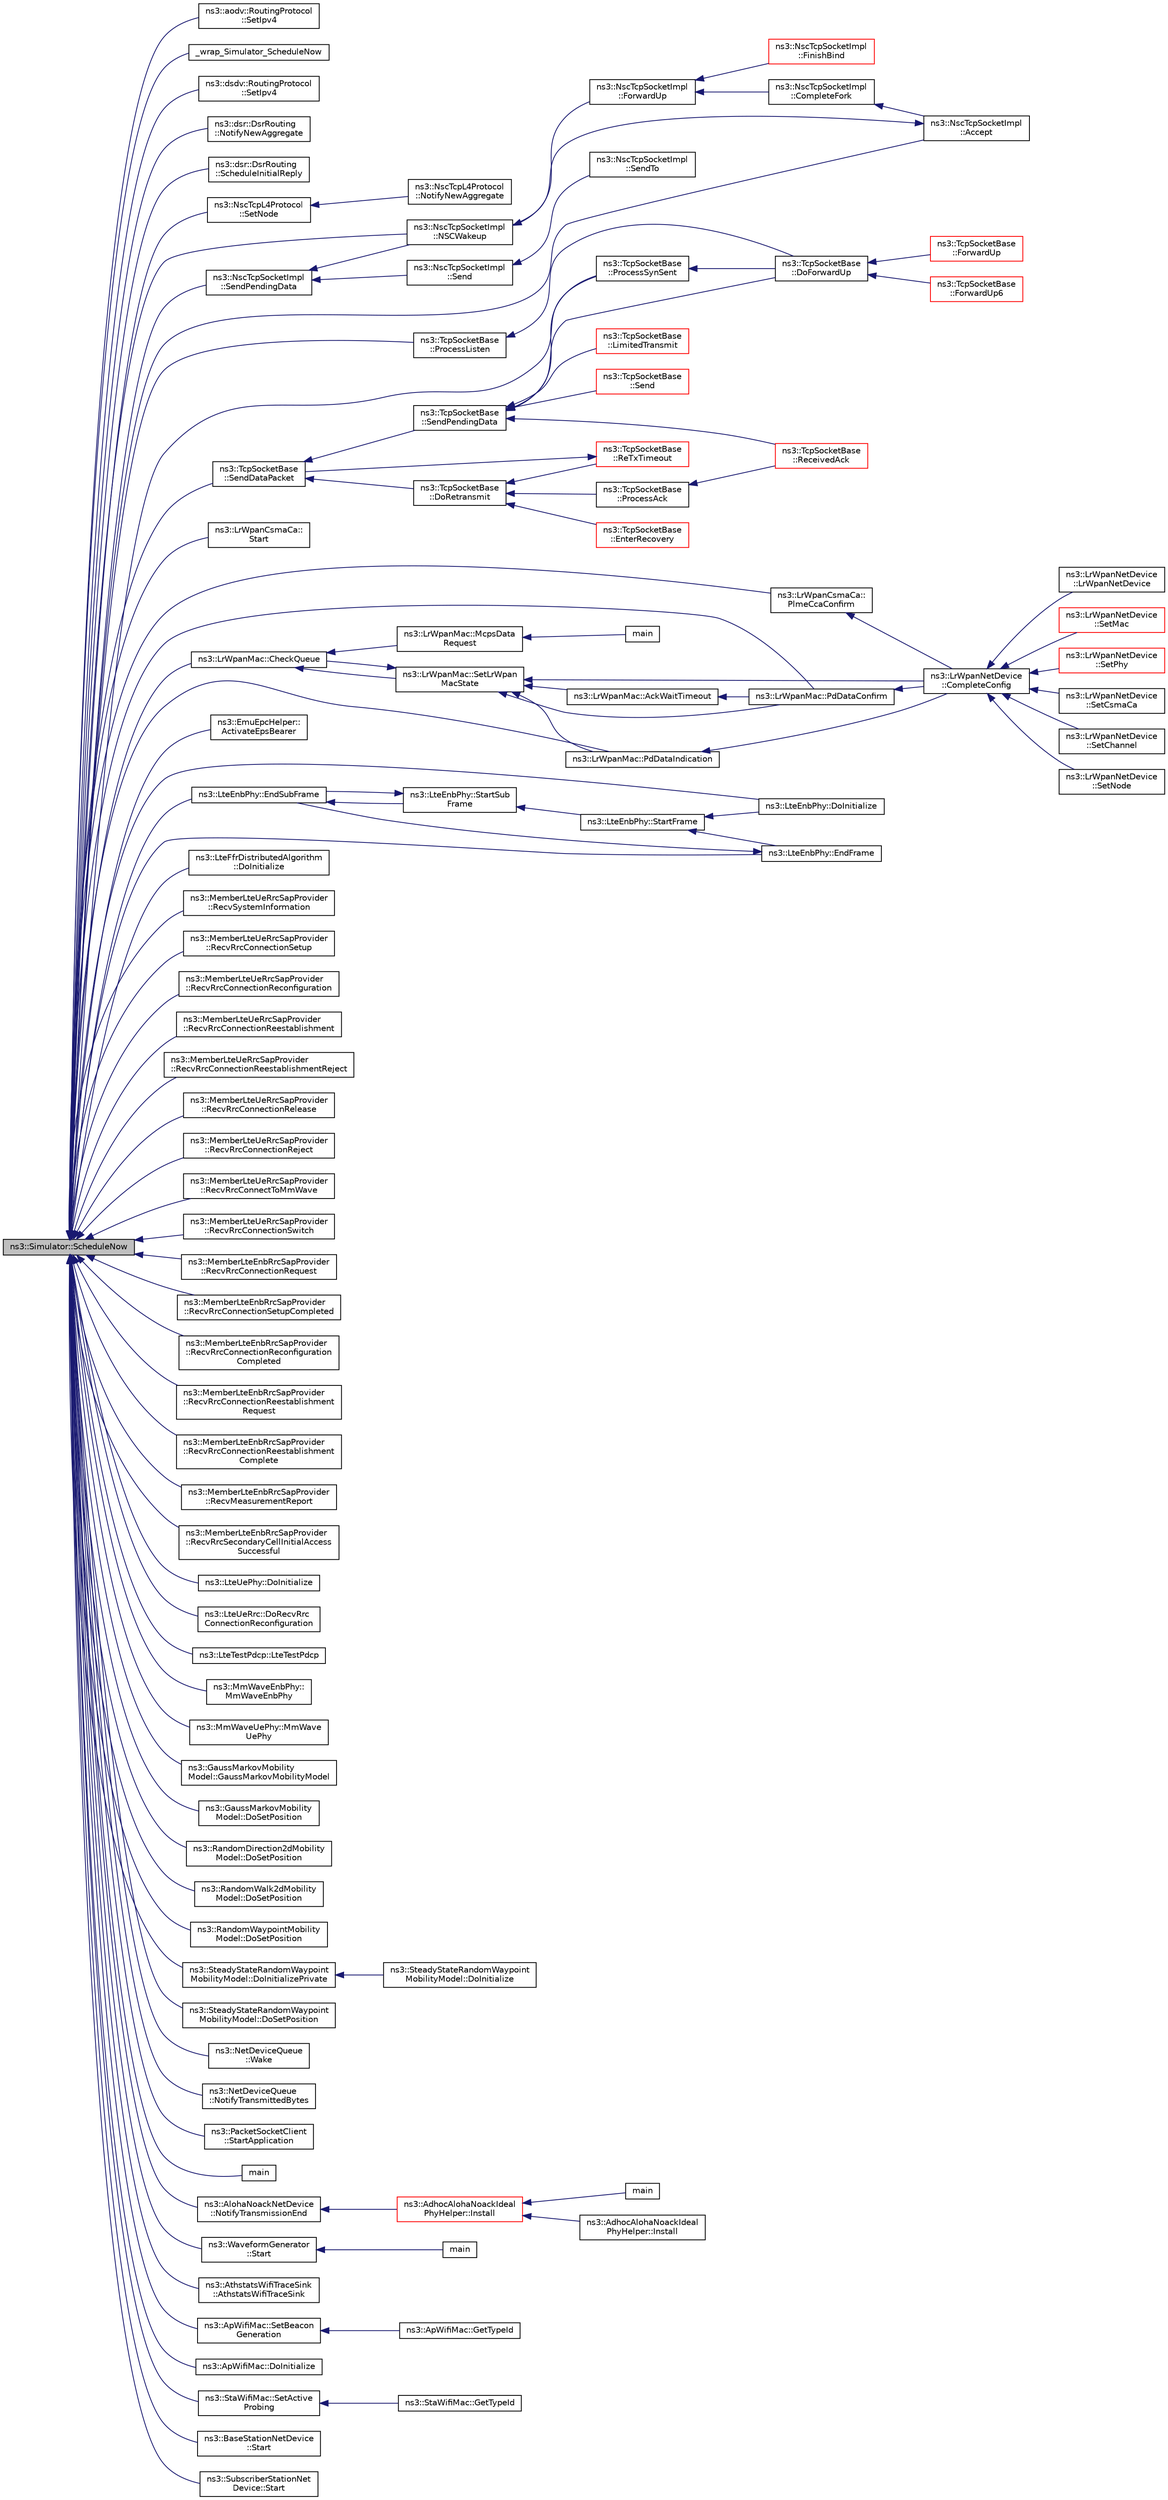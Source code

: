digraph "ns3::Simulator::ScheduleNow"
{
  edge [fontname="Helvetica",fontsize="10",labelfontname="Helvetica",labelfontsize="10"];
  node [fontname="Helvetica",fontsize="10",shape=record];
  rankdir="LR";
  Node1 [label="ns3::Simulator::ScheduleNow",height=0.2,width=0.4,color="black", fillcolor="grey75", style="filled", fontcolor="black"];
  Node1 -> Node2 [dir="back",color="midnightblue",fontsize="10",style="solid"];
  Node2 [label="ns3::aodv::RoutingProtocol\l::SetIpv4",height=0.2,width=0.4,color="black", fillcolor="white", style="filled",URL="$db/dd0/classns3_1_1aodv_1_1RoutingProtocol.html#a34df0b3e287abea45d48ab7c8162e183"];
  Node1 -> Node3 [dir="back",color="midnightblue",fontsize="10",style="solid"];
  Node3 [label="_wrap_Simulator_ScheduleNow",height=0.2,width=0.4,color="black", fillcolor="white", style="filled",URL="$dc/d33/module__helpers_8cc.html#a0ad16f4da8443dbca388037a2d726acc"];
  Node1 -> Node4 [dir="back",color="midnightblue",fontsize="10",style="solid"];
  Node4 [label="ns3::dsdv::RoutingProtocol\l::SetIpv4",height=0.2,width=0.4,color="black", fillcolor="white", style="filled",URL="$de/dca/classns3_1_1dsdv_1_1RoutingProtocol.html#aab88c62fbd0567cf31d185cb58b23a44"];
  Node1 -> Node5 [dir="back",color="midnightblue",fontsize="10",style="solid"];
  Node5 [label="ns3::dsr::DsrRouting\l::NotifyNewAggregate",height=0.2,width=0.4,color="black", fillcolor="white", style="filled",URL="$df/d32/classns3_1_1dsr_1_1DsrRouting.html#a7742bf3036dba9f9b24906b959be728e"];
  Node1 -> Node6 [dir="back",color="midnightblue",fontsize="10",style="solid"];
  Node6 [label="ns3::dsr::DsrRouting\l::ScheduleInitialReply",height=0.2,width=0.4,color="black", fillcolor="white", style="filled",URL="$df/d32/classns3_1_1dsr_1_1DsrRouting.html#a9987b38297fb1a4f4e175d5b81853464"];
  Node1 -> Node7 [dir="back",color="midnightblue",fontsize="10",style="solid"];
  Node7 [label="ns3::NscTcpL4Protocol\l::SetNode",height=0.2,width=0.4,color="black", fillcolor="white", style="filled",URL="$dd/dfe/classns3_1_1NscTcpL4Protocol.html#a4ed1c16d77da3bc0154c71f623a0f445"];
  Node7 -> Node8 [dir="back",color="midnightblue",fontsize="10",style="solid"];
  Node8 [label="ns3::NscTcpL4Protocol\l::NotifyNewAggregate",height=0.2,width=0.4,color="black", fillcolor="white", style="filled",URL="$dd/dfe/classns3_1_1NscTcpL4Protocol.html#a423e33bc38d6f04ba6c54f7ce2647565"];
  Node1 -> Node9 [dir="back",color="midnightblue",fontsize="10",style="solid"];
  Node9 [label="ns3::NscTcpSocketImpl\l::NSCWakeup",height=0.2,width=0.4,color="black", fillcolor="white", style="filled",URL="$d5/d8e/classns3_1_1NscTcpSocketImpl.html#aa5ec88a8104a8bae88dcb38cf32d5979",tooltip="Called by NscTcpSocketImpl::ForwardUp() "];
  Node9 -> Node10 [dir="back",color="midnightblue",fontsize="10",style="solid"];
  Node10 [label="ns3::NscTcpSocketImpl\l::ForwardUp",height=0.2,width=0.4,color="black", fillcolor="white", style="filled",URL="$d5/d8e/classns3_1_1NscTcpSocketImpl.html#a39838d4cdb10b8ff73d7afdbcdc96b8b",tooltip="Called by the L3 protocol when it received a packet to pass on to TCP. "];
  Node10 -> Node11 [dir="back",color="midnightblue",fontsize="10",style="solid"];
  Node11 [label="ns3::NscTcpSocketImpl\l::FinishBind",height=0.2,width=0.4,color="red", fillcolor="white", style="filled",URL="$d5/d8e/classns3_1_1NscTcpSocketImpl.html#af1e9f25dc27096602fff1b0f6924d9f7"];
  Node10 -> Node12 [dir="back",color="midnightblue",fontsize="10",style="solid"];
  Node12 [label="ns3::NscTcpSocketImpl\l::CompleteFork",height=0.2,width=0.4,color="black", fillcolor="white", style="filled",URL="$d5/d8e/classns3_1_1NscTcpSocketImpl.html#a97c12e4b7625d21acce2bee3abfd87c4",tooltip="Complete the Fork operations (after a connection has been accepted) "];
  Node12 -> Node13 [dir="back",color="midnightblue",fontsize="10",style="solid"];
  Node13 [label="ns3::NscTcpSocketImpl\l::Accept",height=0.2,width=0.4,color="black", fillcolor="white", style="filled",URL="$d5/d8e/classns3_1_1NscTcpSocketImpl.html#a95aacc7321726467d1b0daaf6bbdd986",tooltip="Accept an incoming connection. "];
  Node13 -> Node9 [dir="back",color="midnightblue",fontsize="10",style="solid"];
  Node1 -> Node13 [dir="back",color="midnightblue",fontsize="10",style="solid"];
  Node1 -> Node14 [dir="back",color="midnightblue",fontsize="10",style="solid"];
  Node14 [label="ns3::NscTcpSocketImpl\l::SendPendingData",height=0.2,width=0.4,color="black", fillcolor="white", style="filled",URL="$d5/d8e/classns3_1_1NscTcpSocketImpl.html#a3c1fd801a0fcfdb7ff7ec9e8ffaacae1",tooltip="Send all the pending data. "];
  Node14 -> Node15 [dir="back",color="midnightblue",fontsize="10",style="solid"];
  Node15 [label="ns3::NscTcpSocketImpl\l::Send",height=0.2,width=0.4,color="black", fillcolor="white", style="filled",URL="$d5/d8e/classns3_1_1NscTcpSocketImpl.html#a1623a6154bf55e526dfccdc90edd73bd",tooltip="Send data (or dummy data) to the remote host. "];
  Node15 -> Node16 [dir="back",color="midnightblue",fontsize="10",style="solid"];
  Node16 [label="ns3::NscTcpSocketImpl\l::SendTo",height=0.2,width=0.4,color="black", fillcolor="white", style="filled",URL="$d5/d8e/classns3_1_1NscTcpSocketImpl.html#af57597dcb4e66ed155fe9ebea9c7a7da",tooltip="Send data to a specified peer. "];
  Node14 -> Node9 [dir="back",color="midnightblue",fontsize="10",style="solid"];
  Node1 -> Node17 [dir="back",color="midnightblue",fontsize="10",style="solid"];
  Node17 [label="ns3::TcpSocketBase\l::ProcessListen",height=0.2,width=0.4,color="black", fillcolor="white", style="filled",URL="$d1/d45/classns3_1_1TcpSocketBase.html#adc3976e8b42e884f5d99def1d5e2647f",tooltip="Received a packet upon LISTEN state. "];
  Node17 -> Node18 [dir="back",color="midnightblue",fontsize="10",style="solid"];
  Node18 [label="ns3::TcpSocketBase\l::DoForwardUp",height=0.2,width=0.4,color="black", fillcolor="white", style="filled",URL="$d1/d45/classns3_1_1TcpSocketBase.html#ad5e7b21b9e9371bf9c19da5d3c56aac1",tooltip="Called by TcpSocketBase::ForwardUp{,6}(). "];
  Node18 -> Node19 [dir="back",color="midnightblue",fontsize="10",style="solid"];
  Node19 [label="ns3::TcpSocketBase\l::ForwardUp",height=0.2,width=0.4,color="red", fillcolor="white", style="filled",URL="$d1/d45/classns3_1_1TcpSocketBase.html#a2ebbcb9713facc9481341fcd972cdd82",tooltip="Called by the L3 protocol when it received a packet to pass on to TCP. "];
  Node18 -> Node20 [dir="back",color="midnightblue",fontsize="10",style="solid"];
  Node20 [label="ns3::TcpSocketBase\l::ForwardUp6",height=0.2,width=0.4,color="red", fillcolor="white", style="filled",URL="$d1/d45/classns3_1_1TcpSocketBase.html#aa0cd34b3562685596b2c3fd1e6a42a6f",tooltip="Called by the L3 protocol when it received a packet to pass on to TCP. "];
  Node1 -> Node21 [dir="back",color="midnightblue",fontsize="10",style="solid"];
  Node21 [label="ns3::TcpSocketBase\l::ProcessSynSent",height=0.2,width=0.4,color="black", fillcolor="white", style="filled",URL="$d1/d45/classns3_1_1TcpSocketBase.html#a2e9b990c6a4d686291033a393290906b",tooltip="Received a packet upon SYN_SENT. "];
  Node21 -> Node18 [dir="back",color="midnightblue",fontsize="10",style="solid"];
  Node1 -> Node22 [dir="back",color="midnightblue",fontsize="10",style="solid"];
  Node22 [label="ns3::TcpSocketBase\l::SendDataPacket",height=0.2,width=0.4,color="black", fillcolor="white", style="filled",URL="$d1/d45/classns3_1_1TcpSocketBase.html#a677488c04da1df87f916953a40e1bd64",tooltip="Extract at most maxSize bytes from the TxBuffer at sequence seq, add the TCP header, and send to TcpL4Protocol. "];
  Node22 -> Node23 [dir="back",color="midnightblue",fontsize="10",style="solid"];
  Node23 [label="ns3::TcpSocketBase\l::SendPendingData",height=0.2,width=0.4,color="black", fillcolor="white", style="filled",URL="$d1/d45/classns3_1_1TcpSocketBase.html#a129ac0ec5fc399fa7c5552c615ae6562",tooltip="Send as much pending data as possible according to the Tx window. "];
  Node23 -> Node24 [dir="back",color="midnightblue",fontsize="10",style="solid"];
  Node24 [label="ns3::TcpSocketBase\l::Send",height=0.2,width=0.4,color="red", fillcolor="white", style="filled",URL="$d1/d45/classns3_1_1TcpSocketBase.html#a172e373bab86078af4462fc1415c59e4",tooltip="Send data (or dummy data) to the remote host. "];
  Node23 -> Node18 [dir="back",color="midnightblue",fontsize="10",style="solid"];
  Node23 -> Node25 [dir="back",color="midnightblue",fontsize="10",style="solid"];
  Node25 [label="ns3::TcpSocketBase\l::LimitedTransmit",height=0.2,width=0.4,color="red", fillcolor="white", style="filled",URL="$d1/d45/classns3_1_1TcpSocketBase.html#ae192934b14961166fa6cd3197c85406c",tooltip="Limited transmit algorithm. "];
  Node23 -> Node26 [dir="back",color="midnightblue",fontsize="10",style="solid"];
  Node26 [label="ns3::TcpSocketBase\l::ReceivedAck",height=0.2,width=0.4,color="red", fillcolor="white", style="filled",URL="$d1/d45/classns3_1_1TcpSocketBase.html#a695c036628adf8a204a653dbf178f8cd",tooltip="Received an ACK packet. "];
  Node23 -> Node21 [dir="back",color="midnightblue",fontsize="10",style="solid"];
  Node22 -> Node27 [dir="back",color="midnightblue",fontsize="10",style="solid"];
  Node27 [label="ns3::TcpSocketBase\l::DoRetransmit",height=0.2,width=0.4,color="black", fillcolor="white", style="filled",URL="$d1/d45/classns3_1_1TcpSocketBase.html#a13b6b897811a48523988f8af6e9130d3",tooltip="Retransmit the oldest packet. "];
  Node27 -> Node28 [dir="back",color="midnightblue",fontsize="10",style="solid"];
  Node28 [label="ns3::TcpSocketBase\l::EnterRecovery",height=0.2,width=0.4,color="red", fillcolor="white", style="filled",URL="$d1/d45/classns3_1_1TcpSocketBase.html#aad6550badbb76f8b04811f14e7afd10c",tooltip="Enter the CA_RECOVERY, and retransmit the head. "];
  Node27 -> Node29 [dir="back",color="midnightblue",fontsize="10",style="solid"];
  Node29 [label="ns3::TcpSocketBase\l::ProcessAck",height=0.2,width=0.4,color="black", fillcolor="white", style="filled",URL="$d1/d45/classns3_1_1TcpSocketBase.html#a7c8a0eb71e14abececff528e8d4261b6",tooltip="Process a received ack. "];
  Node29 -> Node26 [dir="back",color="midnightblue",fontsize="10",style="solid"];
  Node27 -> Node30 [dir="back",color="midnightblue",fontsize="10",style="solid"];
  Node30 [label="ns3::TcpSocketBase\l::ReTxTimeout",height=0.2,width=0.4,color="red", fillcolor="white", style="filled",URL="$d1/d45/classns3_1_1TcpSocketBase.html#a60bb6a7cfb5855bba206606174d50c5e",tooltip="An RTO event happened. "];
  Node30 -> Node22 [dir="back",color="midnightblue",fontsize="10",style="solid"];
  Node1 -> Node31 [dir="back",color="midnightblue",fontsize="10",style="solid"];
  Node31 [label="ns3::LrWpanCsmaCa::\lStart",height=0.2,width=0.4,color="black", fillcolor="white", style="filled",URL="$df/d61/classns3_1_1LrWpanCsmaCa.html#a56a6a13db485d94a8449d0823985b503"];
  Node1 -> Node32 [dir="back",color="midnightblue",fontsize="10",style="solid"];
  Node32 [label="ns3::LrWpanCsmaCa::\lPlmeCcaConfirm",height=0.2,width=0.4,color="black", fillcolor="white", style="filled",URL="$df/d61/classns3_1_1LrWpanCsmaCa.html#a1bf49464e78fc85f292ce927f79f5d84"];
  Node32 -> Node33 [dir="back",color="midnightblue",fontsize="10",style="solid"];
  Node33 [label="ns3::LrWpanNetDevice\l::CompleteConfig",height=0.2,width=0.4,color="black", fillcolor="white", style="filled",URL="$dd/d73/classns3_1_1LrWpanNetDevice.html#a2851594198a88409d0a25401e9c61997"];
  Node33 -> Node34 [dir="back",color="midnightblue",fontsize="10",style="solid"];
  Node34 [label="ns3::LrWpanNetDevice\l::LrWpanNetDevice",height=0.2,width=0.4,color="black", fillcolor="white", style="filled",URL="$dd/d73/classns3_1_1LrWpanNetDevice.html#a13831cf68e3c1a3e052509e3e2dd2266"];
  Node33 -> Node35 [dir="back",color="midnightblue",fontsize="10",style="solid"];
  Node35 [label="ns3::LrWpanNetDevice\l::SetMac",height=0.2,width=0.4,color="red", fillcolor="white", style="filled",URL="$dd/d73/classns3_1_1LrWpanNetDevice.html#aa36a97b6898c9b5b2dd4f6d956eda590"];
  Node33 -> Node36 [dir="back",color="midnightblue",fontsize="10",style="solid"];
  Node36 [label="ns3::LrWpanNetDevice\l::SetPhy",height=0.2,width=0.4,color="red", fillcolor="white", style="filled",URL="$dd/d73/classns3_1_1LrWpanNetDevice.html#a521c26ef227a41d835ee5ee6ed783480"];
  Node33 -> Node37 [dir="back",color="midnightblue",fontsize="10",style="solid"];
  Node37 [label="ns3::LrWpanNetDevice\l::SetCsmaCa",height=0.2,width=0.4,color="black", fillcolor="white", style="filled",URL="$dd/d73/classns3_1_1LrWpanNetDevice.html#a36bff9613507b175c91c3493b923e41c"];
  Node33 -> Node38 [dir="back",color="midnightblue",fontsize="10",style="solid"];
  Node38 [label="ns3::LrWpanNetDevice\l::SetChannel",height=0.2,width=0.4,color="black", fillcolor="white", style="filled",URL="$dd/d73/classns3_1_1LrWpanNetDevice.html#a3a16a06be6078dcc9b54d705bf8bc98a"];
  Node33 -> Node39 [dir="back",color="midnightblue",fontsize="10",style="solid"];
  Node39 [label="ns3::LrWpanNetDevice\l::SetNode",height=0.2,width=0.4,color="black", fillcolor="white", style="filled",URL="$dd/d73/classns3_1_1LrWpanNetDevice.html#a1eaad99ee6281913a727ba92b2b1cc2d"];
  Node1 -> Node40 [dir="back",color="midnightblue",fontsize="10",style="solid"];
  Node40 [label="ns3::LrWpanMac::CheckQueue",height=0.2,width=0.4,color="black", fillcolor="white", style="filled",URL="$db/d57/classns3_1_1LrWpanMac.html#a316c3cc9f84eeadb0b2ca249a6d0caba"];
  Node40 -> Node41 [dir="back",color="midnightblue",fontsize="10",style="solid"];
  Node41 [label="ns3::LrWpanMac::McpsData\lRequest",height=0.2,width=0.4,color="black", fillcolor="white", style="filled",URL="$db/d57/classns3_1_1LrWpanMac.html#acb3f2c60655d459aeb85b20536d1f7ce"];
  Node41 -> Node42 [dir="back",color="midnightblue",fontsize="10",style="solid"];
  Node42 [label="main",height=0.2,width=0.4,color="black", fillcolor="white", style="filled",URL="$da/db1/lr-wpan-data_8cc.html#a0ddf1224851353fc92bfbff6f499fa97"];
  Node40 -> Node43 [dir="back",color="midnightblue",fontsize="10",style="solid"];
  Node43 [label="ns3::LrWpanMac::SetLrWpan\lMacState",height=0.2,width=0.4,color="black", fillcolor="white", style="filled",URL="$db/d57/classns3_1_1LrWpanMac.html#a6749a353feb70bbb851b03477f56dc69"];
  Node43 -> Node40 [dir="back",color="midnightblue",fontsize="10",style="solid"];
  Node43 -> Node44 [dir="back",color="midnightblue",fontsize="10",style="solid"];
  Node44 [label="ns3::LrWpanMac::PdDataIndication",height=0.2,width=0.4,color="black", fillcolor="white", style="filled",URL="$db/d57/classns3_1_1LrWpanMac.html#a71139cc1bd26ab1c0a9c2e7791631389"];
  Node44 -> Node33 [dir="back",color="midnightblue",fontsize="10",style="solid"];
  Node43 -> Node45 [dir="back",color="midnightblue",fontsize="10",style="solid"];
  Node45 [label="ns3::LrWpanMac::AckWaitTimeout",height=0.2,width=0.4,color="black", fillcolor="white", style="filled",URL="$db/d57/classns3_1_1LrWpanMac.html#ae22b4d0c1d90b75101491f1e74237029"];
  Node45 -> Node46 [dir="back",color="midnightblue",fontsize="10",style="solid"];
  Node46 [label="ns3::LrWpanMac::PdDataConfirm",height=0.2,width=0.4,color="black", fillcolor="white", style="filled",URL="$db/d57/classns3_1_1LrWpanMac.html#ac81207dec57efdb50dc4b1132e68399f"];
  Node46 -> Node33 [dir="back",color="midnightblue",fontsize="10",style="solid"];
  Node43 -> Node46 [dir="back",color="midnightblue",fontsize="10",style="solid"];
  Node43 -> Node33 [dir="back",color="midnightblue",fontsize="10",style="solid"];
  Node1 -> Node44 [dir="back",color="midnightblue",fontsize="10",style="solid"];
  Node1 -> Node46 [dir="back",color="midnightblue",fontsize="10",style="solid"];
  Node1 -> Node47 [dir="back",color="midnightblue",fontsize="10",style="solid"];
  Node47 [label="ns3::EmuEpcHelper::\lActivateEpsBearer",height=0.2,width=0.4,color="black", fillcolor="white", style="filled",URL="$d9/db8/classns3_1_1EmuEpcHelper.html#abe3db05cf4a2a6e1220bcceb2d0b4095"];
  Node1 -> Node48 [dir="back",color="midnightblue",fontsize="10",style="solid"];
  Node48 [label="ns3::LteEnbPhy::DoInitialize",height=0.2,width=0.4,color="black", fillcolor="white", style="filled",URL="$d3/d51/classns3_1_1LteEnbPhy.html#a404572fbc4d6948034038b91bf450877"];
  Node1 -> Node49 [dir="back",color="midnightblue",fontsize="10",style="solid"];
  Node49 [label="ns3::LteEnbPhy::EndSubFrame",height=0.2,width=0.4,color="black", fillcolor="white", style="filled",URL="$d3/d51/classns3_1_1LteEnbPhy.html#ac116fed9becb5dd146dc2c8b7fedfc58",tooltip="End a LTE sub frame. "];
  Node49 -> Node50 [dir="back",color="midnightblue",fontsize="10",style="solid"];
  Node50 [label="ns3::LteEnbPhy::StartSub\lFrame",height=0.2,width=0.4,color="black", fillcolor="white", style="filled",URL="$d3/d51/classns3_1_1LteEnbPhy.html#ab3594729c2fddcccdbae294b764dc83f",tooltip="Start a LTE sub frame. "];
  Node50 -> Node51 [dir="back",color="midnightblue",fontsize="10",style="solid"];
  Node51 [label="ns3::LteEnbPhy::StartFrame",height=0.2,width=0.4,color="black", fillcolor="white", style="filled",URL="$d3/d51/classns3_1_1LteEnbPhy.html#a92d47dc2fa71c37ecb848fb9ed2ec592",tooltip="Start a LTE frame. "];
  Node51 -> Node48 [dir="back",color="midnightblue",fontsize="10",style="solid"];
  Node51 -> Node52 [dir="back",color="midnightblue",fontsize="10",style="solid"];
  Node52 [label="ns3::LteEnbPhy::EndFrame",height=0.2,width=0.4,color="black", fillcolor="white", style="filled",URL="$d3/d51/classns3_1_1LteEnbPhy.html#ad28ae7c1f8faacc77bf5989c44409ac8",tooltip="End a LTE frame. "];
  Node52 -> Node49 [dir="back",color="midnightblue",fontsize="10",style="solid"];
  Node50 -> Node49 [dir="back",color="midnightblue",fontsize="10",style="solid"];
  Node1 -> Node52 [dir="back",color="midnightblue",fontsize="10",style="solid"];
  Node1 -> Node53 [dir="back",color="midnightblue",fontsize="10",style="solid"];
  Node53 [label="ns3::LteFfrDistributedAlgorithm\l::DoInitialize",height=0.2,width=0.4,color="black", fillcolor="white", style="filled",URL="$de/d67/classns3_1_1LteFfrDistributedAlgorithm.html#a101b6b91a19c0714f93445ce3c286fb1"];
  Node1 -> Node54 [dir="back",color="midnightblue",fontsize="10",style="solid"];
  Node54 [label="ns3::MemberLteUeRrcSapProvider\l::RecvSystemInformation",height=0.2,width=0.4,color="black", fillcolor="white", style="filled",URL="$d5/d31/classns3_1_1MemberLteUeRrcSapProvider.html#a1032a8166d6d1e807b7669663884c6c6",tooltip="Receive a SystemInformation message from the serving eNodeB during a system information acquisition p..."];
  Node1 -> Node55 [dir="back",color="midnightblue",fontsize="10",style="solid"];
  Node55 [label="ns3::MemberLteUeRrcSapProvider\l::RecvRrcConnectionSetup",height=0.2,width=0.4,color="black", fillcolor="white", style="filled",URL="$d5/d31/classns3_1_1MemberLteUeRrcSapProvider.html#adc142e8efb820d8cbf3f2225e9be7bee",tooltip="Receive an RRCConnectionSetup message from the serving eNodeB during an RRC connection establishment ..."];
  Node1 -> Node56 [dir="back",color="midnightblue",fontsize="10",style="solid"];
  Node56 [label="ns3::MemberLteUeRrcSapProvider\l::RecvRrcConnectionReconfiguration",height=0.2,width=0.4,color="black", fillcolor="white", style="filled",URL="$d5/d31/classns3_1_1MemberLteUeRrcSapProvider.html#a784de865bb59c25c0422fda0514d6aa7",tooltip="Receive an RRCConnectionReconfiguration message from the serving eNodeB during an RRC connection reco..."];
  Node1 -> Node57 [dir="back",color="midnightblue",fontsize="10",style="solid"];
  Node57 [label="ns3::MemberLteUeRrcSapProvider\l::RecvRrcConnectionReestablishment",height=0.2,width=0.4,color="black", fillcolor="white", style="filled",URL="$d5/d31/classns3_1_1MemberLteUeRrcSapProvider.html#a71ecf13eb97fc1a8f12d7e253de36bc4",tooltip="Receive an RRCConnectionReestablishment message from the serving eNodeB during an RRC connection re-e..."];
  Node1 -> Node58 [dir="back",color="midnightblue",fontsize="10",style="solid"];
  Node58 [label="ns3::MemberLteUeRrcSapProvider\l::RecvRrcConnectionReestablishmentReject",height=0.2,width=0.4,color="black", fillcolor="white", style="filled",URL="$d5/d31/classns3_1_1MemberLteUeRrcSapProvider.html#a77b2393292da8674706f297d7984c916",tooltip="Receive an RRCConnectionReestablishmentReject message from the serving eNodeB during an RRC connectio..."];
  Node1 -> Node59 [dir="back",color="midnightblue",fontsize="10",style="solid"];
  Node59 [label="ns3::MemberLteUeRrcSapProvider\l::RecvRrcConnectionRelease",height=0.2,width=0.4,color="black", fillcolor="white", style="filled",URL="$d5/d31/classns3_1_1MemberLteUeRrcSapProvider.html#a2548ec3b319db52a3ee9d5b1e9e5bae4",tooltip="Receive an RRCConnectionRelease message from the serving eNodeB during an RRC connection release proc..."];
  Node1 -> Node60 [dir="back",color="midnightblue",fontsize="10",style="solid"];
  Node60 [label="ns3::MemberLteUeRrcSapProvider\l::RecvRrcConnectionReject",height=0.2,width=0.4,color="black", fillcolor="white", style="filled",URL="$d5/d31/classns3_1_1MemberLteUeRrcSapProvider.html#a08c209e4c28a9f52e7269eb3b9ee1eb2",tooltip="Receive an RRCConnectionReject message from the serving eNodeB during an RRC connection establishment..."];
  Node1 -> Node61 [dir="back",color="midnightblue",fontsize="10",style="solid"];
  Node61 [label="ns3::MemberLteUeRrcSapProvider\l::RecvRrcConnectToMmWave",height=0.2,width=0.4,color="black", fillcolor="white", style="filled",URL="$d5/d31/classns3_1_1MemberLteUeRrcSapProvider.html#a654670126fbb6418169cf3da6ea2a4a0",tooltip="Receive an RRCConnectToMmWave message from the serving eNodeB during an RRC connection establishment ..."];
  Node1 -> Node62 [dir="back",color="midnightblue",fontsize="10",style="solid"];
  Node62 [label="ns3::MemberLteUeRrcSapProvider\l::RecvRrcConnectionSwitch",height=0.2,width=0.4,color="black", fillcolor="white", style="filled",URL="$d5/d31/classns3_1_1MemberLteUeRrcSapProvider.html#a409f0defe96db7d07bd0883af36bda52",tooltip="Receive an RRCConnectionSwitch message from the serving eNodeB to switch data connection from LTE to ..."];
  Node1 -> Node63 [dir="back",color="midnightblue",fontsize="10",style="solid"];
  Node63 [label="ns3::MemberLteEnbRrcSapProvider\l::RecvRrcConnectionRequest",height=0.2,width=0.4,color="black", fillcolor="white", style="filled",URL="$da/dc9/classns3_1_1MemberLteEnbRrcSapProvider.html#a3eba352248634038b0e27a62fbc4385c",tooltip="Receive an RRCConnectionRequest message from a UE during an RRC connection establishment procedure (S..."];
  Node1 -> Node64 [dir="back",color="midnightblue",fontsize="10",style="solid"];
  Node64 [label="ns3::MemberLteEnbRrcSapProvider\l::RecvRrcConnectionSetupCompleted",height=0.2,width=0.4,color="black", fillcolor="white", style="filled",URL="$da/dc9/classns3_1_1MemberLteEnbRrcSapProvider.html#a784e7beed9c64d469ce831d611b8ec31",tooltip="Receive an RRCConnectionSetupComplete message from a UE during an RRC connection establishment proced..."];
  Node1 -> Node65 [dir="back",color="midnightblue",fontsize="10",style="solid"];
  Node65 [label="ns3::MemberLteEnbRrcSapProvider\l::RecvRrcConnectionReconfiguration\lCompleted",height=0.2,width=0.4,color="black", fillcolor="white", style="filled",URL="$da/dc9/classns3_1_1MemberLteEnbRrcSapProvider.html#a38fe57992c93600c047d2ba5232d0083",tooltip="Receive an RRCConnectionReconfigurationComplete message from a UE during an RRC connection reconfigur..."];
  Node1 -> Node66 [dir="back",color="midnightblue",fontsize="10",style="solid"];
  Node66 [label="ns3::MemberLteEnbRrcSapProvider\l::RecvRrcConnectionReestablishment\lRequest",height=0.2,width=0.4,color="black", fillcolor="white", style="filled",URL="$da/dc9/classns3_1_1MemberLteEnbRrcSapProvider.html#abef7a62d4d122d94e4dbdbae9bee2699",tooltip="Receive an RRCConnectionReestablishmentRequest message from a UE during an RRC connection re-establis..."];
  Node1 -> Node67 [dir="back",color="midnightblue",fontsize="10",style="solid"];
  Node67 [label="ns3::MemberLteEnbRrcSapProvider\l::RecvRrcConnectionReestablishment\lComplete",height=0.2,width=0.4,color="black", fillcolor="white", style="filled",URL="$da/dc9/classns3_1_1MemberLteEnbRrcSapProvider.html#a9eff67c31a68ed81697fda27f93fbe44",tooltip="Receive an RRCConnectionReestablishmentComplete message from a UE during an RRC connection re-establi..."];
  Node1 -> Node68 [dir="back",color="midnightblue",fontsize="10",style="solid"];
  Node68 [label="ns3::MemberLteEnbRrcSapProvider\l::RecvMeasurementReport",height=0.2,width=0.4,color="black", fillcolor="white", style="filled",URL="$da/dc9/classns3_1_1MemberLteEnbRrcSapProvider.html#ac50b3c388418c6631490d871df054a84",tooltip="Receive a MeasurementReport message from a UE during a measurement reporting procedure (Section 5..."];
  Node1 -> Node69 [dir="back",color="midnightblue",fontsize="10",style="solid"];
  Node69 [label="ns3::MemberLteEnbRrcSapProvider\l::RecvRrcSecondaryCellInitialAccess\lSuccessful",height=0.2,width=0.4,color="black", fillcolor="white", style="filled",URL="$da/dc9/classns3_1_1MemberLteEnbRrcSapProvider.html#ac66ab29e0369cf6698ab343b288e8f80"];
  Node1 -> Node70 [dir="back",color="midnightblue",fontsize="10",style="solid"];
  Node70 [label="ns3::LteUePhy::DoInitialize",height=0.2,width=0.4,color="black", fillcolor="white", style="filled",URL="$da/ddd/classns3_1_1LteUePhy.html#a09daf3f8475e2e1c4639b552d5381d7a"];
  Node1 -> Node71 [dir="back",color="midnightblue",fontsize="10",style="solid"];
  Node71 [label="ns3::LteUeRrc::DoRecvRrc\lConnectionReconfiguration",height=0.2,width=0.4,color="black", fillcolor="white", style="filled",URL="$d7/d1c/classns3_1_1LteUeRrc.html#a010d1adc54671f4a4801ff1c0e831f15",tooltip="Part of the RRC protocol. Implement the LteUeRrcSapProvider::RecvRrcConnectionReconfiguration interfa..."];
  Node1 -> Node72 [dir="back",color="midnightblue",fontsize="10",style="solid"];
  Node72 [label="ns3::LteTestPdcp::LteTestPdcp",height=0.2,width=0.4,color="black", fillcolor="white", style="filled",URL="$db/d2e/classns3_1_1LteTestPdcp.html#af9e0f91a0dd0cc704853792034d812b0"];
  Node1 -> Node73 [dir="back",color="midnightblue",fontsize="10",style="solid"];
  Node73 [label="ns3::MmWaveEnbPhy::\lMmWaveEnbPhy",height=0.2,width=0.4,color="black", fillcolor="white", style="filled",URL="$d1/d58/classns3_1_1MmWaveEnbPhy.html#a1a187906c7eea07b987f27ab0fd95537"];
  Node1 -> Node74 [dir="back",color="midnightblue",fontsize="10",style="solid"];
  Node74 [label="ns3::MmWaveUePhy::MmWave\lUePhy",height=0.2,width=0.4,color="black", fillcolor="white", style="filled",URL="$d8/df0/classns3_1_1MmWaveUePhy.html#a9abf97c4bdca3b2a12d5230563a97de6"];
  Node1 -> Node75 [dir="back",color="midnightblue",fontsize="10",style="solid"];
  Node75 [label="ns3::GaussMarkovMobility\lModel::GaussMarkovMobilityModel",height=0.2,width=0.4,color="black", fillcolor="white", style="filled",URL="$db/dd2/classns3_1_1GaussMarkovMobilityModel.html#aa151f31da16245cc8bd7fd05e64a3cee"];
  Node1 -> Node76 [dir="back",color="midnightblue",fontsize="10",style="solid"];
  Node76 [label="ns3::GaussMarkovMobility\lModel::DoSetPosition",height=0.2,width=0.4,color="black", fillcolor="white", style="filled",URL="$db/dd2/classns3_1_1GaussMarkovMobilityModel.html#abe13b92e3c92adfff7aee6cbb6b52f26"];
  Node1 -> Node77 [dir="back",color="midnightblue",fontsize="10",style="solid"];
  Node77 [label="ns3::RandomDirection2dMobility\lModel::DoSetPosition",height=0.2,width=0.4,color="black", fillcolor="white", style="filled",URL="$dc/d1a/classns3_1_1RandomDirection2dMobilityModel.html#ae35094b50443320f1ebab5beed22cc34"];
  Node1 -> Node78 [dir="back",color="midnightblue",fontsize="10",style="solid"];
  Node78 [label="ns3::RandomWalk2dMobility\lModel::DoSetPosition",height=0.2,width=0.4,color="black", fillcolor="white", style="filled",URL="$d9/d99/classns3_1_1RandomWalk2dMobilityModel.html#a208225b18028947d3153166926fe6811"];
  Node1 -> Node79 [dir="back",color="midnightblue",fontsize="10",style="solid"];
  Node79 [label="ns3::RandomWaypointMobility\lModel::DoSetPosition",height=0.2,width=0.4,color="black", fillcolor="white", style="filled",URL="$d4/d09/classns3_1_1RandomWaypointMobilityModel.html#aaa7ec1c8816486310082042724e3d76b"];
  Node1 -> Node80 [dir="back",color="midnightblue",fontsize="10",style="solid"];
  Node80 [label="ns3::SteadyStateRandomWaypoint\lMobilityModel::DoInitializePrivate",height=0.2,width=0.4,color="black", fillcolor="white", style="filled",URL="$d9/d91/classns3_1_1SteadyStateRandomWaypointMobilityModel.html#a661b708216d6f6c38443d061b0d02c96"];
  Node80 -> Node81 [dir="back",color="midnightblue",fontsize="10",style="solid"];
  Node81 [label="ns3::SteadyStateRandomWaypoint\lMobilityModel::DoInitialize",height=0.2,width=0.4,color="black", fillcolor="white", style="filled",URL="$d9/d91/classns3_1_1SteadyStateRandomWaypointMobilityModel.html#a9e27c674274fb626dca8e0a6ddf3f8f3"];
  Node1 -> Node82 [dir="back",color="midnightblue",fontsize="10",style="solid"];
  Node82 [label="ns3::SteadyStateRandomWaypoint\lMobilityModel::DoSetPosition",height=0.2,width=0.4,color="black", fillcolor="white", style="filled",URL="$d9/d91/classns3_1_1SteadyStateRandomWaypointMobilityModel.html#a2ffb24cd477f0a23487e914ca50366bc"];
  Node1 -> Node83 [dir="back",color="midnightblue",fontsize="10",style="solid"];
  Node83 [label="ns3::NetDeviceQueue\l::Wake",height=0.2,width=0.4,color="black", fillcolor="white", style="filled",URL="$df/d6c/classns3_1_1NetDeviceQueue.html#a587aa3b6c3e66da41951a6a05604246f"];
  Node1 -> Node84 [dir="back",color="midnightblue",fontsize="10",style="solid"];
  Node84 [label="ns3::NetDeviceQueue\l::NotifyTransmittedBytes",height=0.2,width=0.4,color="black", fillcolor="white", style="filled",URL="$df/d6c/classns3_1_1NetDeviceQueue.html#a6aa75fa77fba0ea27ffa8c135112f1b3",tooltip="Called by the netdevice to report the number of bytes it is going to transmit. "];
  Node1 -> Node85 [dir="back",color="midnightblue",fontsize="10",style="solid"];
  Node85 [label="ns3::PacketSocketClient\l::StartApplication",height=0.2,width=0.4,color="black", fillcolor="white", style="filled",URL="$d0/dcc/classns3_1_1PacketSocketClient.html#a51fe7978d43291735b363a7060512c37",tooltip="Application specific startup code. "];
  Node1 -> Node86 [dir="back",color="midnightblue",fontsize="10",style="solid"];
  Node86 [label="main",height=0.2,width=0.4,color="black", fillcolor="white", style="filled",URL="$d7/d81/nms-p2p-nix_8cc.html#a0ddf1224851353fc92bfbff6f499fa97"];
  Node1 -> Node87 [dir="back",color="midnightblue",fontsize="10",style="solid"];
  Node87 [label="ns3::AlohaNoackNetDevice\l::NotifyTransmissionEnd",height=0.2,width=0.4,color="black", fillcolor="white", style="filled",URL="$d1/dd6/classns3_1_1AlohaNoackNetDevice.html#a7fcff6bdf5cf11f81d22c2ee9e1b1745"];
  Node87 -> Node88 [dir="back",color="midnightblue",fontsize="10",style="solid"];
  Node88 [label="ns3::AdhocAlohaNoackIdeal\lPhyHelper::Install",height=0.2,width=0.4,color="red", fillcolor="white", style="filled",URL="$d6/d7d/classns3_1_1AdhocAlohaNoackIdealPhyHelper.html#a0b9cb9d602fd1027f7f39a776e745abe"];
  Node88 -> Node89 [dir="back",color="midnightblue",fontsize="10",style="solid"];
  Node89 [label="main",height=0.2,width=0.4,color="black", fillcolor="white", style="filled",URL="$dc/dea/adhoc-aloha-ideal-phy-matrix-propagation-loss-model_8cc.html#a3c04138a5bfe5d72780bb7e82a18e627"];
  Node88 -> Node90 [dir="back",color="midnightblue",fontsize="10",style="solid"];
  Node90 [label="ns3::AdhocAlohaNoackIdeal\lPhyHelper::Install",height=0.2,width=0.4,color="black", fillcolor="white", style="filled",URL="$d6/d7d/classns3_1_1AdhocAlohaNoackIdealPhyHelper.html#a0bf28aa54025637e841b720674e3d370"];
  Node1 -> Node91 [dir="back",color="midnightblue",fontsize="10",style="solid"];
  Node91 [label="ns3::WaveformGenerator\l::Start",height=0.2,width=0.4,color="black", fillcolor="white", style="filled",URL="$d4/dbc/classns3_1_1WaveformGenerator.html#acae62e68efad9596b5714f291c9f23bb"];
  Node91 -> Node92 [dir="back",color="midnightblue",fontsize="10",style="solid"];
  Node92 [label="main",height=0.2,width=0.4,color="black", fillcolor="white", style="filled",URL="$d6/dd6/adhoc-aloha-ideal-phy-with-microwave-oven_8cc.html#a3c04138a5bfe5d72780bb7e82a18e627"];
  Node1 -> Node93 [dir="back",color="midnightblue",fontsize="10",style="solid"];
  Node93 [label="ns3::AthstatsWifiTraceSink\l::AthstatsWifiTraceSink",height=0.2,width=0.4,color="black", fillcolor="white", style="filled",URL="$d8/dac/classns3_1_1AthstatsWifiTraceSink.html#af5b6796802471705248b595f58d58e7a"];
  Node1 -> Node94 [dir="back",color="midnightblue",fontsize="10",style="solid"];
  Node94 [label="ns3::ApWifiMac::SetBeacon\lGeneration",height=0.2,width=0.4,color="black", fillcolor="white", style="filled",URL="$d0/d51/classns3_1_1ApWifiMac.html#a09ad3b96835cb8fac18783423d3e57a7"];
  Node94 -> Node95 [dir="back",color="midnightblue",fontsize="10",style="solid"];
  Node95 [label="ns3::ApWifiMac::GetTypeId",height=0.2,width=0.4,color="black", fillcolor="white", style="filled",URL="$d0/d51/classns3_1_1ApWifiMac.html#aa7cd3c1ec15889267ab5b5e183b91d2b",tooltip="Get the type ID. "];
  Node1 -> Node96 [dir="back",color="midnightblue",fontsize="10",style="solid"];
  Node96 [label="ns3::ApWifiMac::DoInitialize",height=0.2,width=0.4,color="black", fillcolor="white", style="filled",URL="$d0/d51/classns3_1_1ApWifiMac.html#a398b0e04d5c31b7459358a459beff098"];
  Node1 -> Node97 [dir="back",color="midnightblue",fontsize="10",style="solid"];
  Node97 [label="ns3::StaWifiMac::SetActive\lProbing",height=0.2,width=0.4,color="black", fillcolor="white", style="filled",URL="$de/dbf/classns3_1_1StaWifiMac.html#acd68ef0ad1aec613b5ba224988d559ea"];
  Node97 -> Node98 [dir="back",color="midnightblue",fontsize="10",style="solid"];
  Node98 [label="ns3::StaWifiMac::GetTypeId",height=0.2,width=0.4,color="black", fillcolor="white", style="filled",URL="$de/dbf/classns3_1_1StaWifiMac.html#a9a7063e5d183bb288d8ab157a102196c",tooltip="Get the type ID. "];
  Node1 -> Node99 [dir="back",color="midnightblue",fontsize="10",style="solid"];
  Node99 [label="ns3::BaseStationNetDevice\l::Start",height=0.2,width=0.4,color="black", fillcolor="white", style="filled",URL="$dd/d73/classns3_1_1BaseStationNetDevice.html#a67d7c6397e8a2333e6be4c68224653ef",tooltip="Start device. "];
  Node1 -> Node100 [dir="back",color="midnightblue",fontsize="10",style="solid"];
  Node100 [label="ns3::SubscriberStationNet\lDevice::Start",height=0.2,width=0.4,color="black", fillcolor="white", style="filled",URL="$d4/de5/classns3_1_1SubscriberStationNetDevice.html#a06398e06093f7d19cdd61ae1f0d5454c",tooltip="Start the device. "];
}
